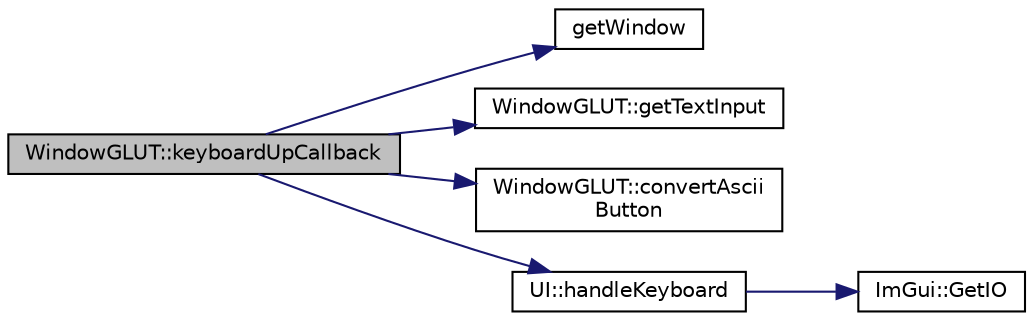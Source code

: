 digraph "WindowGLUT::keyboardUpCallback"
{
 // INTERACTIVE_SVG=YES
  edge [fontname="Helvetica",fontsize="10",labelfontname="Helvetica",labelfontsize="10"];
  node [fontname="Helvetica",fontsize="10",shape=record];
  rankdir="LR";
  Node1 [label="WindowGLUT::keyboardUpCallback",height=0.2,width=0.4,color="black", fillcolor="grey75", style="filled" fontcolor="black"];
  Node1 -> Node2 [color="midnightblue",fontsize="10",style="solid",fontname="Helvetica"];
  Node2 [label="getWindow",height=0.2,width=0.4,color="black", fillcolor="white", style="filled",URL="$_window_8h.html#a569be9f3eab26d2ba994a32b75dc9896"];
  Node1 -> Node3 [color="midnightblue",fontsize="10",style="solid",fontname="Helvetica"];
  Node3 [label="WindowGLUT::getTextInput",height=0.2,width=0.4,color="black", fillcolor="white", style="filled",URL="$class_window_g_l_u_t.html#a4b60fb6c7e692199c4eccf9dfc34c397"];
  Node1 -> Node4 [color="midnightblue",fontsize="10",style="solid",fontname="Helvetica"];
  Node4 [label="WindowGLUT::convertAscii\lButton",height=0.2,width=0.4,color="black", fillcolor="white", style="filled",URL="$class_window_g_l_u_t.html#ad00d172ec72e0fa5af294f4c12a208a9"];
  Node1 -> Node5 [color="midnightblue",fontsize="10",style="solid",fontname="Helvetica"];
  Node5 [label="UI::handleKeyboard",height=0.2,width=0.4,color="black", fillcolor="white", style="filled",URL="$class_u_i.html#a92e02937262f28f8a76f41b39ff6cce4"];
  Node5 -> Node6 [color="midnightblue",fontsize="10",style="solid",fontname="Helvetica"];
  Node6 [label="ImGui::GetIO",height=0.2,width=0.4,color="black", fillcolor="white", style="filled",URL="$namespace_im_gui.html#a3179e560812f878f3961ce803a5d9302"];
}
